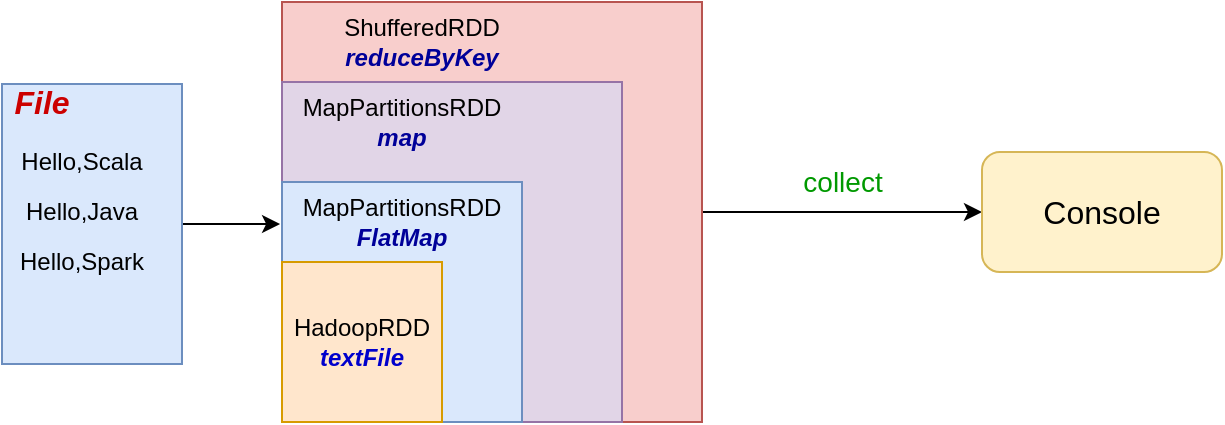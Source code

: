 <mxfile version="14.7.3" type="github">
  <diagram id="ZtnaJJt6mS7JyJJqaE1c" name="第 1 页">
    <mxGraphModel dx="942" dy="582" grid="1" gridSize="10" guides="1" tooltips="1" connect="1" arrows="1" fold="1" page="1" pageScale="1" pageWidth="827" pageHeight="1169" math="0" shadow="0">
      <root>
        <mxCell id="0" />
        <mxCell id="1" parent="0" />
        <mxCell id="XTuiqtGQsFYgIVCFTeL--20" style="edgeStyle=orthogonalEdgeStyle;rounded=0;orthogonalLoop=1;jettySize=auto;html=1;fontSize=16;fontColor=#CC0000;" edge="1" parent="1" source="XTuiqtGQsFYgIVCFTeL--8" target="XTuiqtGQsFYgIVCFTeL--19">
          <mxGeometry relative="1" as="geometry" />
        </mxCell>
        <mxCell id="XTuiqtGQsFYgIVCFTeL--8" value="" style="whiteSpace=wrap;html=1;aspect=fixed;labelBackgroundColor=none;fillColor=#f8cecc;strokeColor=#b85450;" vertex="1" parent="1">
          <mxGeometry x="200" y="70" width="210" height="210" as="geometry" />
        </mxCell>
        <mxCell id="XTuiqtGQsFYgIVCFTeL--4" value="" style="whiteSpace=wrap;html=1;aspect=fixed;labelBackgroundColor=none;fillColor=#e1d5e7;strokeColor=#9673a6;" vertex="1" parent="1">
          <mxGeometry x="200" y="110" width="170" height="170" as="geometry" />
        </mxCell>
        <mxCell id="XTuiqtGQsFYgIVCFTeL--1" value="" style="whiteSpace=wrap;html=1;aspect=fixed;fillColor=#dae8fc;strokeColor=#6c8ebf;" vertex="1" parent="1">
          <mxGeometry x="200" y="160" width="120" height="120" as="geometry" />
        </mxCell>
        <mxCell id="XTuiqtGQsFYgIVCFTeL--2" value="HadoopRDD&lt;br&gt;&lt;b&gt;&lt;i&gt;&lt;font color=&quot;#0000cc&quot;&gt;textFile&lt;/font&gt;&lt;/i&gt;&lt;/b&gt;" style="whiteSpace=wrap;html=1;aspect=fixed;fillColor=#ffe6cc;strokeColor=#d79b00;" vertex="1" parent="1">
          <mxGeometry x="200" y="200" width="80" height="80" as="geometry" />
        </mxCell>
        <mxCell id="XTuiqtGQsFYgIVCFTeL--3" value="MapPartitionsRDD&lt;br&gt;&lt;b&gt;&lt;i&gt;&lt;font color=&quot;#000099&quot;&gt;FlatMap&lt;/font&gt;&lt;/i&gt;&lt;/b&gt;" style="text;html=1;strokeColor=none;fillColor=none;align=center;verticalAlign=middle;whiteSpace=wrap;rounded=0;" vertex="1" parent="1">
          <mxGeometry x="220" y="170" width="80" height="20" as="geometry" />
        </mxCell>
        <mxCell id="XTuiqtGQsFYgIVCFTeL--5" value="MapPartitionsRDD&lt;br&gt;&lt;b&gt;&lt;i&gt;&lt;font color=&quot;#000099&quot;&gt;map&lt;/font&gt;&lt;/i&gt;&lt;/b&gt;" style="text;html=1;strokeColor=none;fillColor=none;align=center;verticalAlign=middle;whiteSpace=wrap;rounded=0;" vertex="1" parent="1">
          <mxGeometry x="220" y="120" width="80" height="20" as="geometry" />
        </mxCell>
        <mxCell id="XTuiqtGQsFYgIVCFTeL--9" value="ShufferedRDD&lt;br&gt;&lt;font color=&quot;#000099&quot;&gt;&lt;b&gt;&lt;i&gt;reduceByKey&lt;/i&gt;&lt;/b&gt;&lt;/font&gt;" style="text;html=1;strokeColor=none;fillColor=none;align=center;verticalAlign=middle;whiteSpace=wrap;rounded=0;" vertex="1" parent="1">
          <mxGeometry x="230" y="80" width="80" height="20" as="geometry" />
        </mxCell>
        <mxCell id="XTuiqtGQsFYgIVCFTeL--18" style="edgeStyle=orthogonalEdgeStyle;rounded=0;orthogonalLoop=1;jettySize=auto;html=1;exitX=1;exitY=0.5;exitDx=0;exitDy=0;entryX=-0.008;entryY=0.175;entryDx=0;entryDy=0;entryPerimeter=0;fontSize=16;fontColor=#CC0000;" edge="1" parent="1" source="XTuiqtGQsFYgIVCFTeL--10" target="XTuiqtGQsFYgIVCFTeL--1">
          <mxGeometry relative="1" as="geometry" />
        </mxCell>
        <mxCell id="XTuiqtGQsFYgIVCFTeL--10" value="" style="rounded=0;whiteSpace=wrap;html=1;labelBackgroundColor=none;fillColor=#dae8fc;strokeColor=#6c8ebf;" vertex="1" parent="1">
          <mxGeometry x="60" y="111" width="90" height="140" as="geometry" />
        </mxCell>
        <mxCell id="XTuiqtGQsFYgIVCFTeL--11" value="File" style="text;html=1;strokeColor=none;fillColor=none;align=center;verticalAlign=middle;whiteSpace=wrap;rounded=0;labelBackgroundColor=none;fontColor=#CC0000;fontStyle=3;fontSize=16;" vertex="1" parent="1">
          <mxGeometry x="60" y="110" width="40" height="20" as="geometry" />
        </mxCell>
        <mxCell id="XTuiqtGQsFYgIVCFTeL--12" value="Hello,Scala" style="text;html=1;strokeColor=none;fillColor=none;align=center;verticalAlign=middle;whiteSpace=wrap;rounded=0;labelBackgroundColor=none;" vertex="1" parent="1">
          <mxGeometry x="80" y="140" width="40" height="20" as="geometry" />
        </mxCell>
        <mxCell id="XTuiqtGQsFYgIVCFTeL--14" value="Hello,Java" style="text;html=1;strokeColor=none;fillColor=none;align=center;verticalAlign=middle;whiteSpace=wrap;rounded=0;labelBackgroundColor=none;" vertex="1" parent="1">
          <mxGeometry x="80" y="165" width="40" height="20" as="geometry" />
        </mxCell>
        <mxCell id="XTuiqtGQsFYgIVCFTeL--16" value="Hello,Spark" style="text;html=1;strokeColor=none;fillColor=none;align=center;verticalAlign=middle;whiteSpace=wrap;rounded=0;labelBackgroundColor=none;" vertex="1" parent="1">
          <mxGeometry x="80" y="190" width="40" height="20" as="geometry" />
        </mxCell>
        <mxCell id="XTuiqtGQsFYgIVCFTeL--19" value="Console" style="rounded=1;whiteSpace=wrap;html=1;labelBackgroundColor=none;fontSize=16;fillColor=#fff2cc;strokeColor=#d6b656;" vertex="1" parent="1">
          <mxGeometry x="550" y="145" width="120" height="60" as="geometry" />
        </mxCell>
        <mxCell id="XTuiqtGQsFYgIVCFTeL--21" value="collect" style="text;html=1;align=center;verticalAlign=middle;resizable=0;points=[];autosize=1;strokeColor=none;fontSize=14;fontColor=#009900;" vertex="1" parent="1">
          <mxGeometry x="450" y="150" width="60" height="20" as="geometry" />
        </mxCell>
      </root>
    </mxGraphModel>
  </diagram>
</mxfile>
